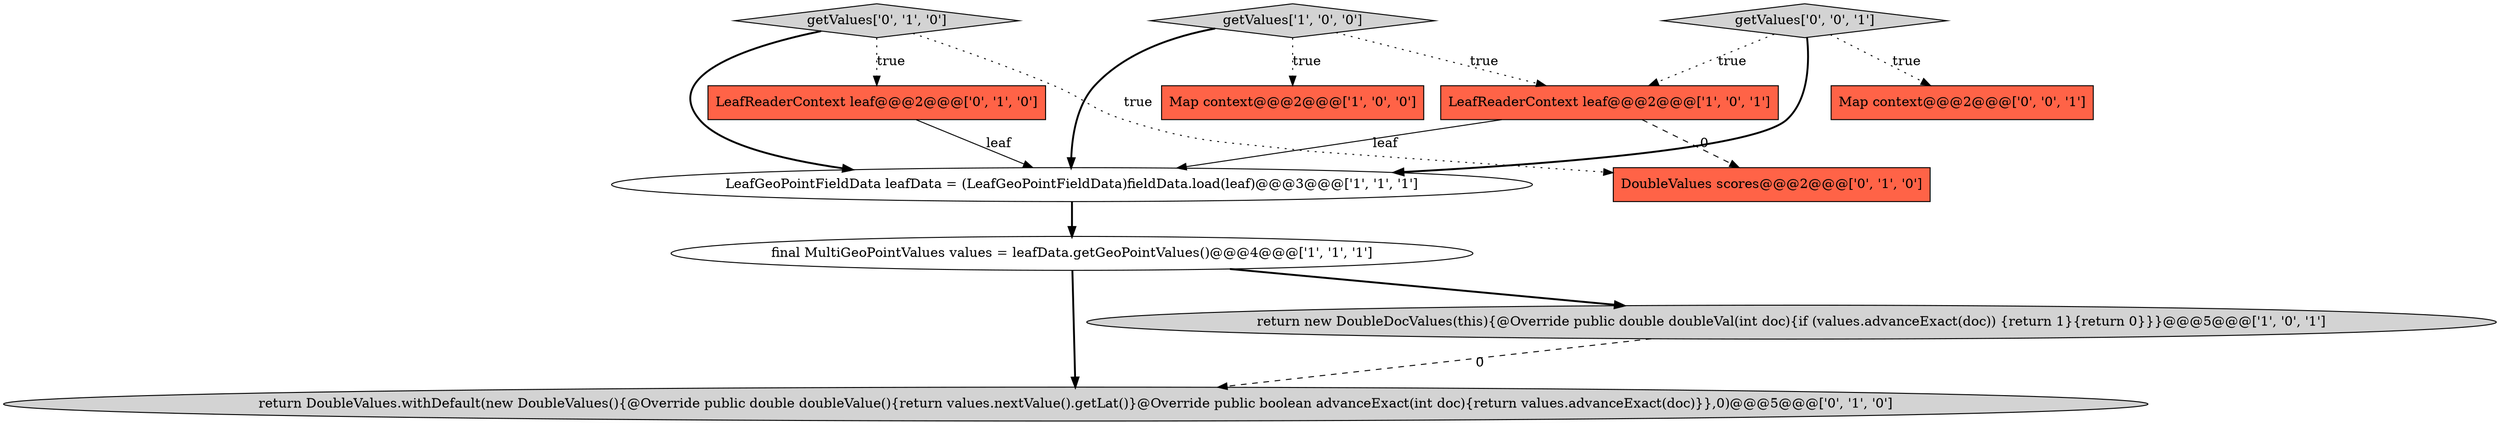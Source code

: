 digraph {
0 [style = filled, label = "final MultiGeoPointValues values = leafData.getGeoPointValues()@@@4@@@['1', '1', '1']", fillcolor = white, shape = ellipse image = "AAA0AAABBB1BBB"];
8 [style = filled, label = "return DoubleValues.withDefault(new DoubleValues(){@Override public double doubleValue(){return values.nextValue().getLat()}@Override public boolean advanceExact(int doc){return values.advanceExact(doc)}},0)@@@5@@@['0', '1', '0']", fillcolor = lightgray, shape = ellipse image = "AAA1AAABBB2BBB"];
10 [style = filled, label = "Map context@@@2@@@['0', '0', '1']", fillcolor = tomato, shape = box image = "AAA0AAABBB3BBB"];
5 [style = filled, label = "LeafGeoPointFieldData leafData = (LeafGeoPointFieldData)fieldData.load(leaf)@@@3@@@['1', '1', '1']", fillcolor = white, shape = ellipse image = "AAA0AAABBB1BBB"];
6 [style = filled, label = "LeafReaderContext leaf@@@2@@@['0', '1', '0']", fillcolor = tomato, shape = box image = "AAA0AAABBB2BBB"];
4 [style = filled, label = "return new DoubleDocValues(this){@Override public double doubleVal(int doc){if (values.advanceExact(doc)) {return 1}{return 0}}}@@@5@@@['1', '0', '1']", fillcolor = lightgray, shape = ellipse image = "AAA0AAABBB1BBB"];
3 [style = filled, label = "getValues['1', '0', '0']", fillcolor = lightgray, shape = diamond image = "AAA0AAABBB1BBB"];
7 [style = filled, label = "DoubleValues scores@@@2@@@['0', '1', '0']", fillcolor = tomato, shape = box image = "AAA1AAABBB2BBB"];
9 [style = filled, label = "getValues['0', '1', '0']", fillcolor = lightgray, shape = diamond image = "AAA0AAABBB2BBB"];
1 [style = filled, label = "Map context@@@2@@@['1', '0', '0']", fillcolor = tomato, shape = box image = "AAA0AAABBB1BBB"];
11 [style = filled, label = "getValues['0', '0', '1']", fillcolor = lightgray, shape = diamond image = "AAA0AAABBB3BBB"];
2 [style = filled, label = "LeafReaderContext leaf@@@2@@@['1', '0', '1']", fillcolor = tomato, shape = box image = "AAA0AAABBB1BBB"];
2->7 [style = dashed, label="0"];
5->0 [style = bold, label=""];
11->2 [style = dotted, label="true"];
0->4 [style = bold, label=""];
0->8 [style = bold, label=""];
11->10 [style = dotted, label="true"];
9->5 [style = bold, label=""];
3->2 [style = dotted, label="true"];
3->1 [style = dotted, label="true"];
2->5 [style = solid, label="leaf"];
3->5 [style = bold, label=""];
9->6 [style = dotted, label="true"];
11->5 [style = bold, label=""];
4->8 [style = dashed, label="0"];
6->5 [style = solid, label="leaf"];
9->7 [style = dotted, label="true"];
}
